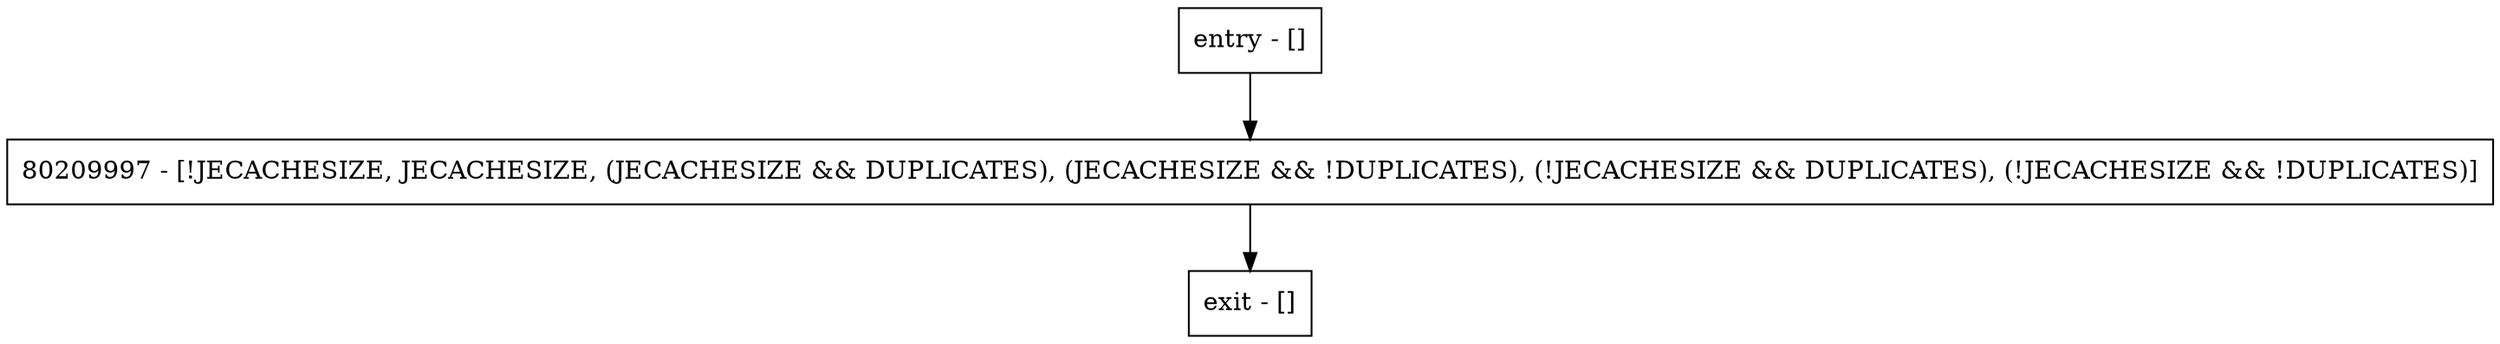 digraph hasDuplicates {
node [shape=record];
entry [label="entry - []"];
exit [label="exit - []"];
80209997 [label="80209997 - [!JECACHESIZE, JECACHESIZE, (JECACHESIZE && DUPLICATES), (JECACHESIZE && !DUPLICATES), (!JECACHESIZE && DUPLICATES), (!JECACHESIZE && !DUPLICATES)]"];
entry;
exit;
entry -> 80209997;
80209997 -> exit;
}
